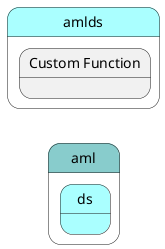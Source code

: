 @startuml
left to right direction


state "aml" as aml #88cccc {
state "ds" as amlds #aaffff {
}
}


state "amlds" as pstatename #aaffff {
    state "Custom Function" as dsfunction {
    }
}





@enduml
